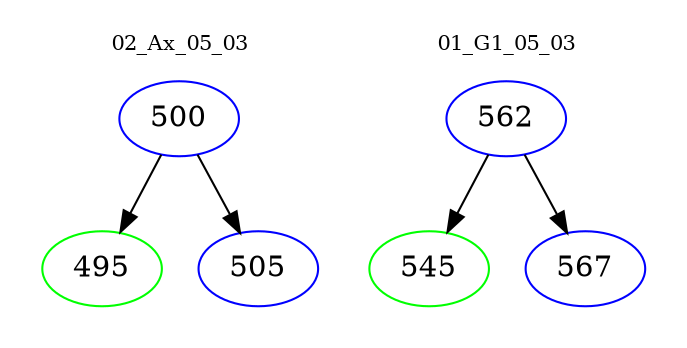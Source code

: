 digraph{
subgraph cluster_0 {
color = white
label = "02_Ax_05_03";
fontsize=10;
T0_500 [label="500", color="blue"]
T0_500 -> T0_495 [color="black"]
T0_495 [label="495", color="green"]
T0_500 -> T0_505 [color="black"]
T0_505 [label="505", color="blue"]
}
subgraph cluster_1 {
color = white
label = "01_G1_05_03";
fontsize=10;
T1_562 [label="562", color="blue"]
T1_562 -> T1_545 [color="black"]
T1_545 [label="545", color="green"]
T1_562 -> T1_567 [color="black"]
T1_567 [label="567", color="blue"]
}
}
